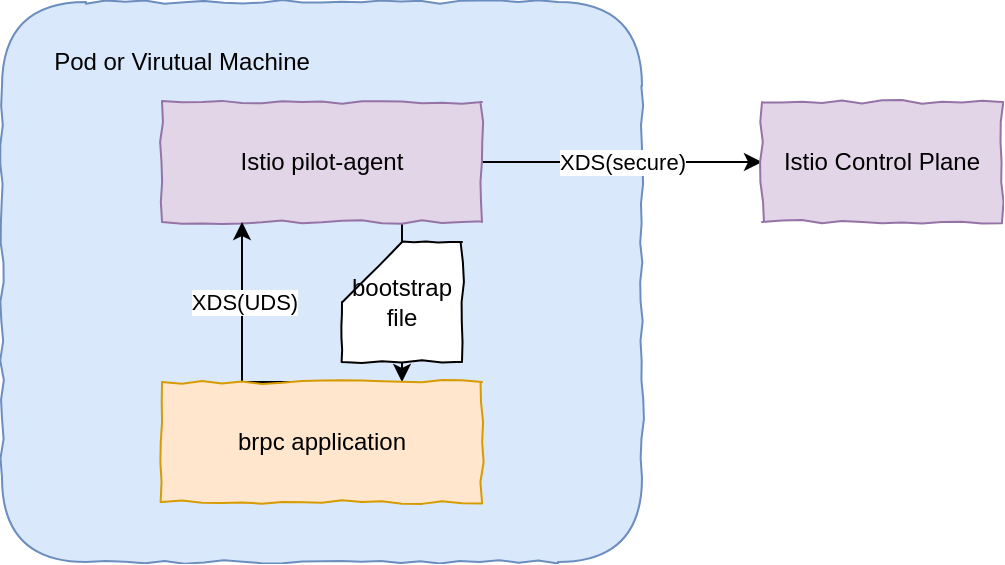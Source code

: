 <mxfile version="20.8.3" type="github">
  <diagram id="fH_GbUMZdQAh0KWkbILO" name="Page-1">
    <mxGraphModel dx="1434" dy="674" grid="1" gridSize="10" guides="1" tooltips="1" connect="1" arrows="1" fold="1" page="1" pageScale="1" pageWidth="827" pageHeight="1169" math="0" shadow="0">
      <root>
        <mxCell id="0" />
        <mxCell id="1" parent="0" />
        <mxCell id="aeq6PJHILZKV9w3RuhfS-1" value="" style="rounded=1;whiteSpace=wrap;html=1;fillColor=#dae8fc;strokeColor=#6c8ebf;comic=1;" parent="1" vertex="1">
          <mxGeometry x="130" y="130" width="320" height="280" as="geometry" />
        </mxCell>
        <mxCell id="aeq6PJHILZKV9w3RuhfS-7" style="edgeStyle=orthogonalEdgeStyle;rounded=0;orthogonalLoop=1;jettySize=auto;html=1;exitX=0.75;exitY=1;exitDx=0;exitDy=0;entryX=0.75;entryY=0;entryDx=0;entryDy=0;" parent="1" source="aeq6PJHILZKV9w3RuhfS-2" target="aeq6PJHILZKV9w3RuhfS-3" edge="1">
          <mxGeometry relative="1" as="geometry" />
        </mxCell>
        <mxCell id="aeq6PJHILZKV9w3RuhfS-12" value="XDS(secure)" style="edgeStyle=orthogonalEdgeStyle;rounded=0;orthogonalLoop=1;jettySize=auto;html=1;exitX=1;exitY=0.5;exitDx=0;exitDy=0;" parent="1" source="aeq6PJHILZKV9w3RuhfS-2" target="aeq6PJHILZKV9w3RuhfS-11" edge="1">
          <mxGeometry relative="1" as="geometry" />
        </mxCell>
        <mxCell id="aeq6PJHILZKV9w3RuhfS-2" value="Istio pilot-agent" style="rounded=0;whiteSpace=wrap;html=1;fillColor=#e1d5e7;strokeColor=#9673a6;comic=1;" parent="1" vertex="1">
          <mxGeometry x="210" y="180" width="160" height="60" as="geometry" />
        </mxCell>
        <mxCell id="aeq6PJHILZKV9w3RuhfS-5" style="edgeStyle=orthogonalEdgeStyle;rounded=0;orthogonalLoop=1;jettySize=auto;html=1;exitX=0.5;exitY=0;exitDx=0;exitDy=0;" parent="1" source="aeq6PJHILZKV9w3RuhfS-3" edge="1">
          <mxGeometry relative="1" as="geometry">
            <mxPoint x="250" y="240" as="targetPoint" />
            <Array as="points">
              <mxPoint x="250" y="320" />
              <mxPoint x="250" y="240" />
            </Array>
          </mxGeometry>
        </mxCell>
        <mxCell id="aeq6PJHILZKV9w3RuhfS-6" value="XDS(UDS)" style="edgeLabel;html=1;align=center;verticalAlign=middle;resizable=0;points=[];" parent="aeq6PJHILZKV9w3RuhfS-5" vertex="1" connectable="0">
          <mxGeometry x="0.025" y="-1" relative="1" as="geometry">
            <mxPoint y="-19" as="offset" />
          </mxGeometry>
        </mxCell>
        <mxCell id="aeq6PJHILZKV9w3RuhfS-3" value="brpc application" style="rounded=0;whiteSpace=wrap;html=1;fillColor=#ffe6cc;strokeColor=#d79b00;comic=1;" parent="1" vertex="1">
          <mxGeometry x="210" y="320" width="160" height="60" as="geometry" />
        </mxCell>
        <mxCell id="aeq6PJHILZKV9w3RuhfS-9" value="bootstrap file" style="shape=card;whiteSpace=wrap;html=1;comic=1;" parent="1" vertex="1">
          <mxGeometry x="300" y="250" width="60" height="60" as="geometry" />
        </mxCell>
        <mxCell id="aeq6PJHILZKV9w3RuhfS-11" value="Istio Control Plane" style="rounded=0;whiteSpace=wrap;html=1;fillColor=#e1d5e7;strokeColor=#9673a6;comic=1;" parent="1" vertex="1">
          <mxGeometry x="510" y="180" width="120" height="60" as="geometry" />
        </mxCell>
        <mxCell id="aeq6PJHILZKV9w3RuhfS-14" value="Pod or Virutual Machine" style="text;html=1;strokeColor=none;fillColor=none;align=center;verticalAlign=middle;whiteSpace=wrap;rounded=0;comic=1;" parent="1" vertex="1">
          <mxGeometry x="150" y="150" width="140" height="20" as="geometry" />
        </mxCell>
      </root>
    </mxGraphModel>
  </diagram>
</mxfile>
